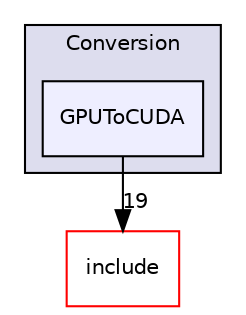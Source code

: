 digraph "lib/Conversion/GPUToCUDA" {
  bgcolor=transparent;
  compound=true
  node [ fontsize="10", fontname="Helvetica"];
  edge [ labelfontsize="10", labelfontname="Helvetica"];
  subgraph clusterdir_fb3681dc9150b247305e64d29dbc20b7 {
    graph [ bgcolor="#ddddee", pencolor="black", label="Conversion" fontname="Helvetica", fontsize="10", URL="dir_fb3681dc9150b247305e64d29dbc20b7.html"]
  dir_6beba0d46b90b941fb2087547680e426 [shape=box, label="GPUToCUDA", style="filled", fillcolor="#eeeeff", pencolor="black", URL="dir_6beba0d46b90b941fb2087547680e426.html"];
  }
  dir_d44c64559bbebec7f509842c48db8b23 [shape=box label="include" color="red" URL="dir_d44c64559bbebec7f509842c48db8b23.html"];
  dir_6beba0d46b90b941fb2087547680e426->dir_d44c64559bbebec7f509842c48db8b23 [headlabel="19", labeldistance=1.5 headhref="dir_000059_000000.html"];
}
